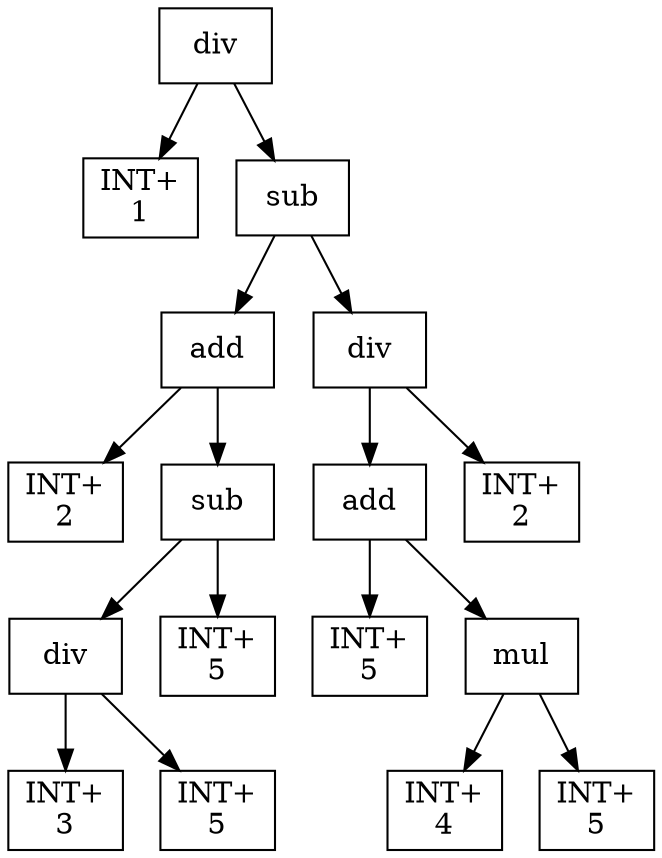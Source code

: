 digraph expr {
  node [shape=box];
  n1 [label="div"];
  n2 [label="INT+\n1"];
  n3 [label="sub"];
  n4 [label="add"];
  n5 [label="INT+\n2"];
  n6 [label="sub"];
  n7 [label="div"];
  n8 [label="INT+\n3"];
  n9 [label="INT+\n5"];
  n7 -> n8;
  n7 -> n9;
  n10 [label="INT+\n5"];
  n6 -> n7;
  n6 -> n10;
  n4 -> n5;
  n4 -> n6;
  n11 [label="div"];
  n12 [label="add"];
  n13 [label="INT+\n5"];
  n14 [label="mul"];
  n15 [label="INT+\n4"];
  n16 [label="INT+\n5"];
  n14 -> n15;
  n14 -> n16;
  n12 -> n13;
  n12 -> n14;
  n17 [label="INT+\n2"];
  n11 -> n12;
  n11 -> n17;
  n3 -> n4;
  n3 -> n11;
  n1 -> n2;
  n1 -> n3;
}